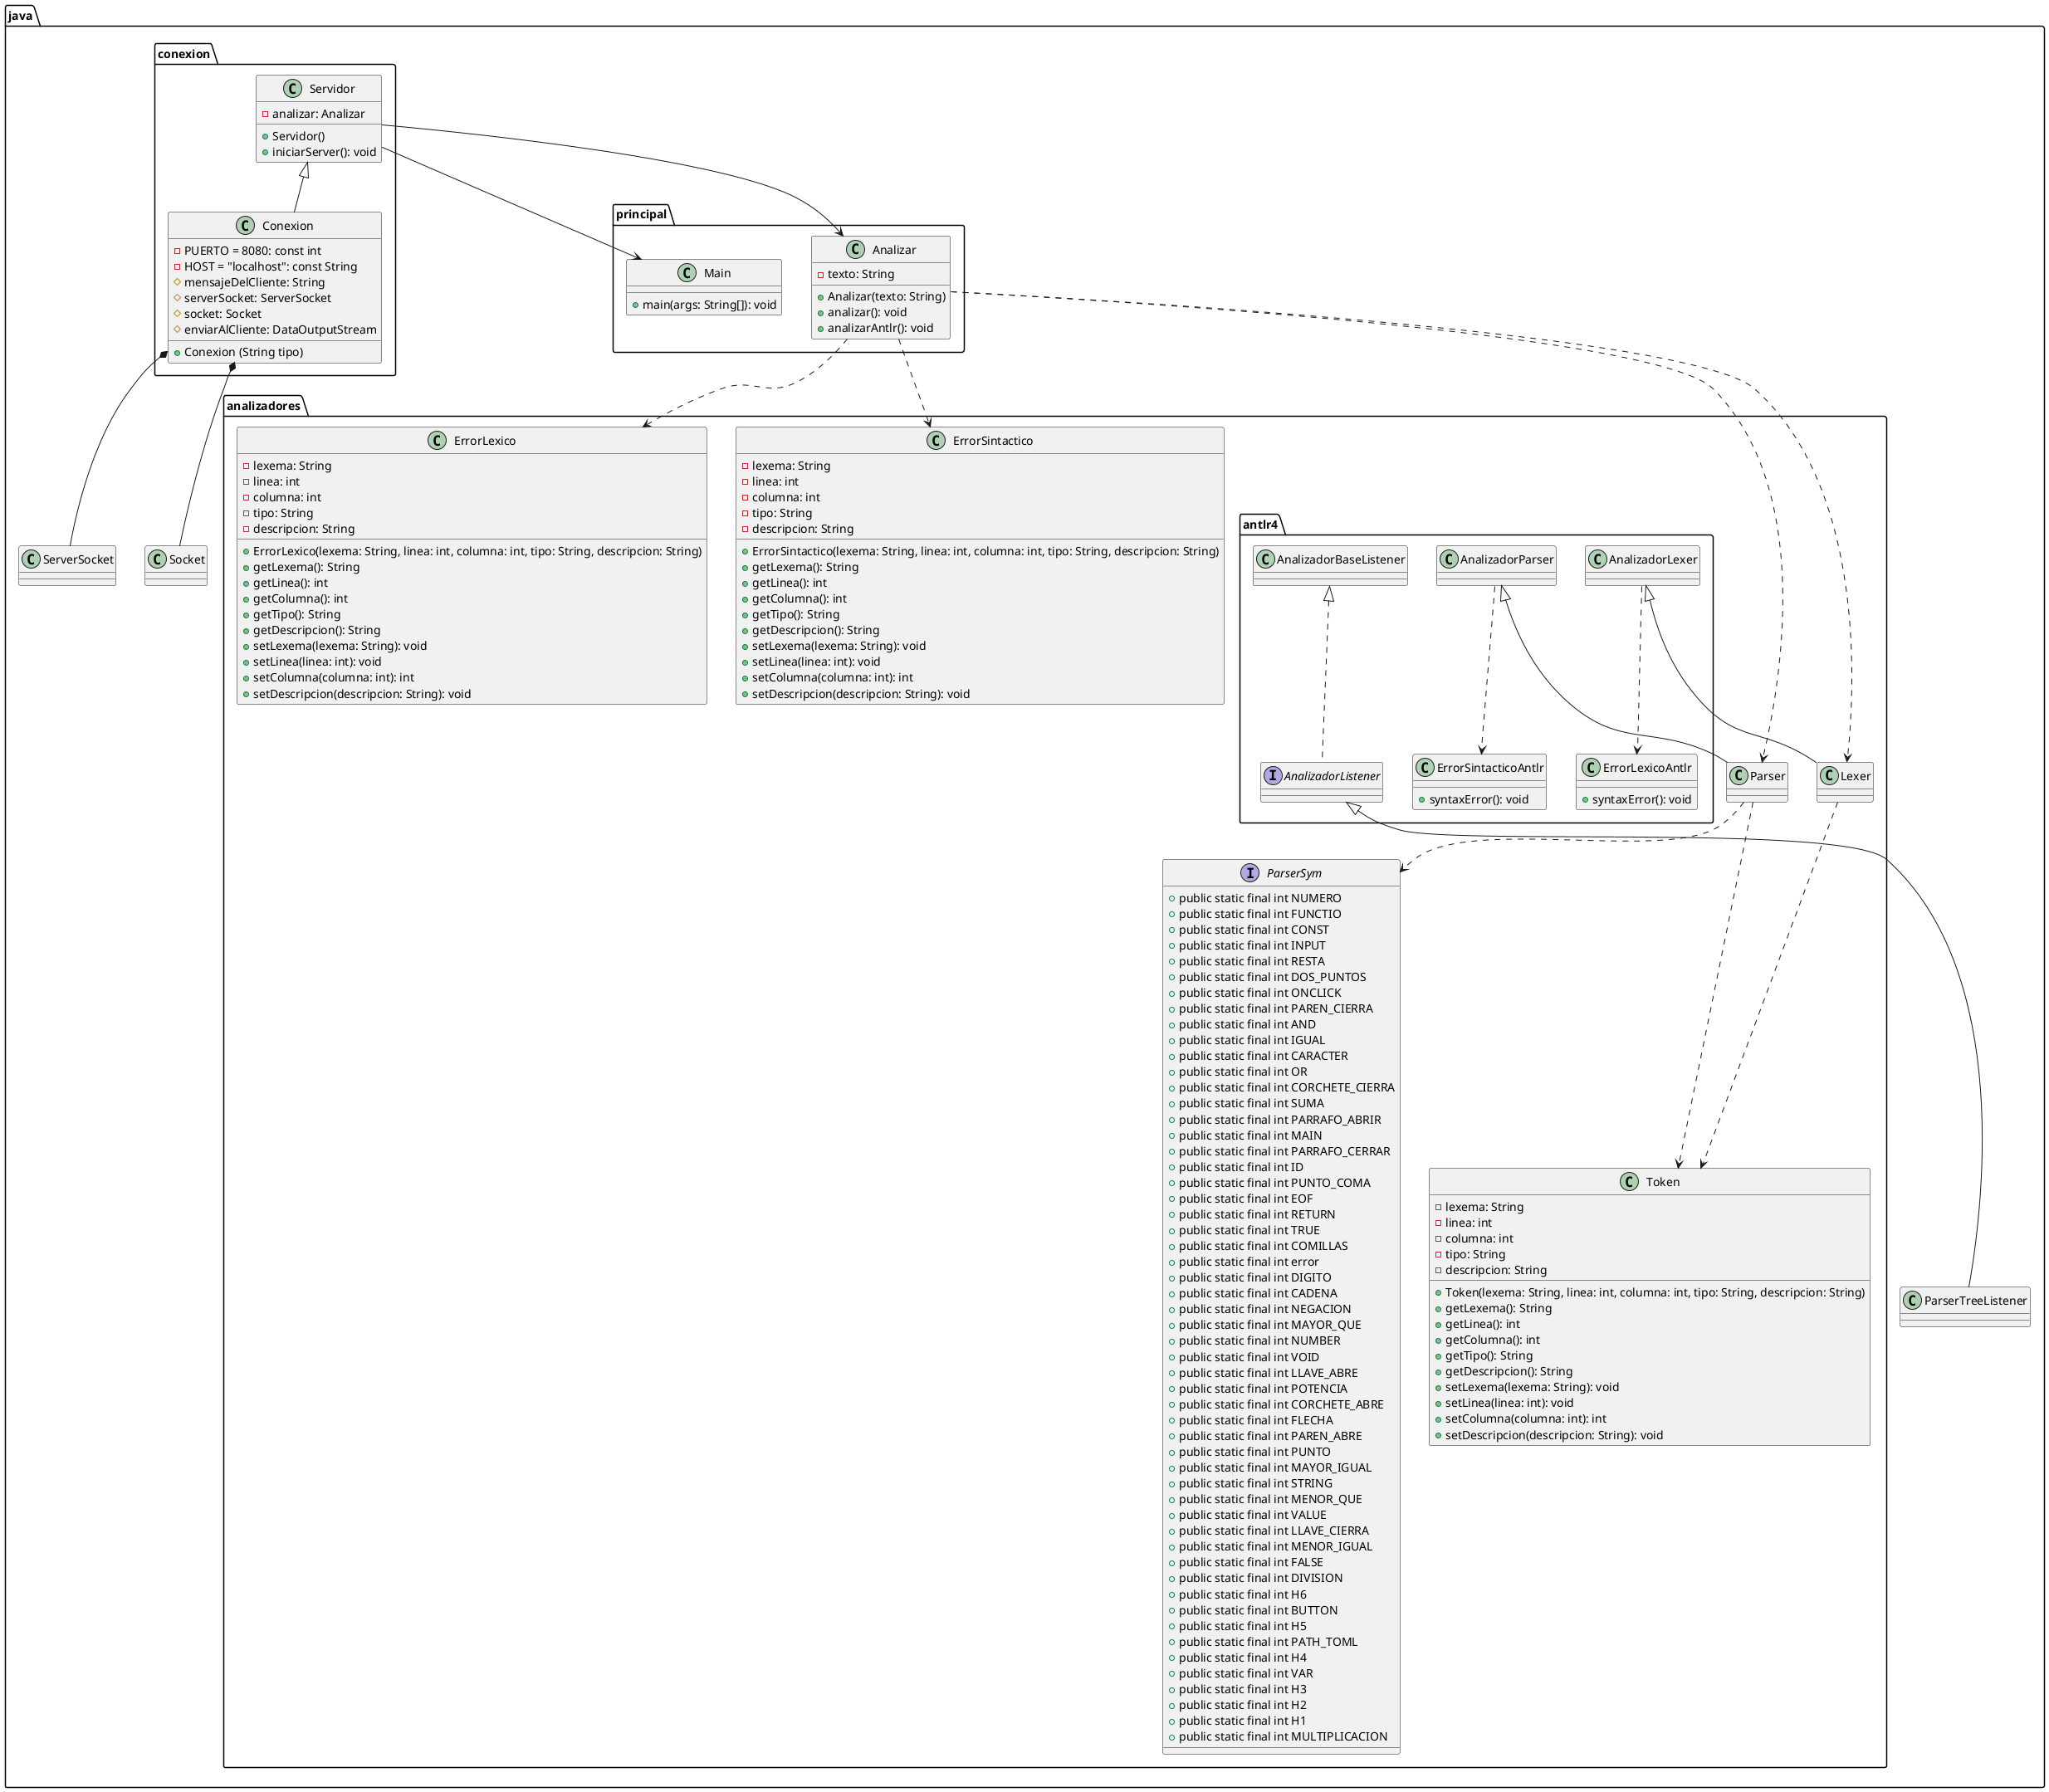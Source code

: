 @startuml Servidor
package java {
    package analizadores {
        package antlr4 {
            class AnalizadorBaseListener {

            }

            class AnalizadorLexer {

            }

            interface AnalizadorListener {

            }

            class AnalizadorParser {

            }

            class ErrorLexicoAntlr {
                + syntaxError(): void
            }

            class ErrorSintacticoAntlr {
                + syntaxError(): void
            }

        }

        class ErrorLexico {
            - lexema: String
            - linea: int
            - columna: int
            - tipo: String
            - descripcion: String
            + ErrorLexico(lexema: String, linea: int, columna: int, tipo: String, descripcion: String)
            + getLexema(): String
            + getLinea(): int
            + getColumna(): int
            + getTipo(): String
            + getDescripcion(): String
            + setLexema(lexema: String): void
            + setLinea(linea: int): void
            + setColumna(columna: int): int
            + setDescripcion(descripcion: String): void
        }

        class ErrorSintactico {
            - lexema: String
            - linea: int
            - columna: int
            - tipo: String
            - descripcion: String
            + ErrorSintactico(lexema: String, linea: int, columna: int, tipo: String, descripcion: String)
            + getLexema(): String
            + getLinea(): int
            + getColumna(): int
            + getTipo(): String
            + getDescripcion(): String
            + setLexema(lexema: String): void
            + setLinea(linea: int): void
            + setColumna(columna: int): int
            + setDescripcion(descripcion: String): void
        }

        class Token {
            - lexema: String
            - linea: int
            - columna: int
            - tipo: String
            - descripcion: String
            + Token(lexema: String, linea: int, columna: int, tipo: String, descripcion: String)
            + getLexema(): String
            + getLinea(): int
            + getColumna(): int
            + getTipo(): String
            + getDescripcion(): String
            + setLexema(lexema: String): void
            + setLinea(linea: int): void
            + setColumna(columna: int): int
            + setDescripcion(descripcion: String): void
        }

        class Parser {

        }

        interface ParserSym {
            + public static final int NUMERO
            + public static final int FUNCTIO
            + public static final int CONST
            + public static final int INPUT
            + public static final int RESTA
            + public static final int DOS_PUNTOS
            + public static final int ONCLICK
            + public static final int PAREN_CIERRA
            + public static final int AND
            + public static final int IGUAL
            + public static final int CARACTER
            + public static final int OR
            + public static final int CORCHETE_CIERRA
            + public static final int SUMA
            + public static final int PARRAFO_ABRIR
            + public static final int MAIN
            + public static final int PARRAFO_CERRAR
            + public static final int ID
            + public static final int PUNTO_COMA
            + public static final int EOF
            + public static final int RETURN
            + public static final int TRUE
            + public static final int COMILLAS
            + public static final int error
            + public static final int DIGITO
            + public static final int CADENA
            + public static final int NEGACION
            + public static final int MAYOR_QUE
            + public static final int NUMBER
            + public static final int VOID
            + public static final int LLAVE_ABRE
            + public static final int POTENCIA
            + public static final int CORCHETE_ABRE
            + public static final int FLECHA
            + public static final int PAREN_ABRE
            + public static final int PUNTO
            + public static final int MAYOR_IGUAL
            + public static final int STRING
            + public static final int MENOR_QUE
            + public static final int VALUE
            + public static final int LLAVE_CIERRA
            + public static final int MENOR_IGUAL
            + public static final int FALSE
            + public static final int DIVISION
            + public static final int H6
            + public static final int BUTTON
            + public static final int H5
            + public static final int PATH_TOML
            + public static final int H4
            + public static final int VAR
            + public static final int H3
            + public static final int H2
            + public static final int H1
            + public static final int MULTIPLICACION
        }

        class Lexer {

        }
    }

    package conexion {
        class Conexion {
            - PUERTO = 8080: const int
            - HOST = "localhost": const String
            # mensajeDelCliente: String
            # serverSocket: ServerSocket
            # socket: Socket
            # enviarAlCliente: DataOutputStream
            + Conexion (String tipo)
        }

        class Servidor {
            - analizar: Analizar
            + Servidor()
            + iniciarServer(): void
        }
    }

    package principal {
        class Analizar {
            - texto: String
            + Analizar(texto: String)
            + analizar(): void
            + analizarAntlr(): void
        }

        class Main {
            + main(args: String[]): void
        }
    }

    AnalizadorBaseListener <|.. AnalizadorListener
    AnalizadorLexer <|-- Lexer
    AnalizadorListener <|-- ParserTreeListener
    AnalizadorParser <|-- Parser
    AnalizadorLexer ..> ErrorLexicoAntlr
    AnalizadorParser ..> ErrorSintacticoAntlr
    Analizar ..> ErrorLexico
    Analizar ..> ErrorSintactico
    Lexer ..> Token
    Parser ..> Token
    Parser ..> ParserSym
    Servidor --> Analizar
    Analizar ..> Lexer
    Analizar ..> Parser
    Servidor <|-- Conexion
    Main <-- Servidor
    Conexion *-- ServerSocket
    Conexion *-- Socket
}

@enduml